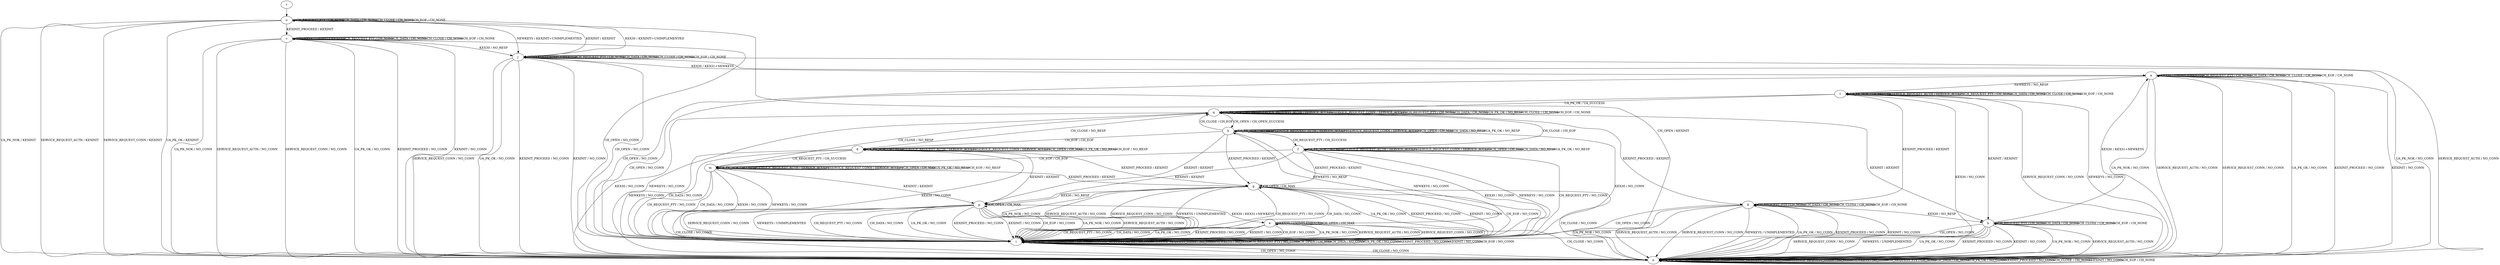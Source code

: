 digraph "" {
	graph ["Incoming time"=0.05938386917114258,
		"Outgoing time"=0.11591482162475586,
		Output="{'States': 18, 'Transitions': 222, 'Filename': '../results/ssh/DropBear-DropBear-z3-2.dot'}",
		Reference="{'States': 18, 'Transitions': 222, 'Filename': '../subjects/ssh/DropBear.dot'}",
		Solver=z3,
		Updated="{'States': 18, 'Transitions': 222, 'Filename': '../subjects/ssh/DropBear.dot'}",
		"f-measure"=1.0,
		precision=1.0,
		recall=1.0
	];
	a -> a	[key=0,
		label="KEX30 / UNIMPLEMENTED"];
	a -> a	[key=1,
		label="CH_REQUEST_PTY / CH_NONE"];
	a -> a	[key=2,
		label="CH_DATA / CH_NONE"];
	a -> a	[key=3,
		label="CH_CLOSE / CH_NONE"];
	a -> a	[key=4,
		label="CH_EOF / CH_NONE"];
	a -> i	[key=0,
		label="CH_OPEN / NO_CONN"];
	a -> l	[key=0,
		label="NEWKEYS / NO_RESP"];
	a -> n	[key=0,
		label="UA_PK_NOK / NO_CONN"];
	a -> n	[key=1,
		label="SERVICE_REQUEST_AUTH / NO_CONN"];
	a -> n	[key=2,
		label="SERVICE_REQUEST_CONN / NO_CONN"];
	a -> n	[key=3,
		label="UA_PK_OK / NO_CONN"];
	a -> n	[key=4,
		label="KEXINIT_PROCEED / NO_CONN"];
	a -> n	[key=5,
		label="KEXINIT / NO_CONN"];
	b -> a	[key=0,
		label="KEX30 / KEX31+NEWKEYS"];
	b -> b	[key=0,
		label="CH_REQUEST_PTY / CH_NONE"];
	b -> b	[key=1,
		label="CH_DATA / CH_NONE"];
	b -> b	[key=2,
		label="CH_CLOSE / CH_NONE"];
	b -> b	[key=3,
		label="CH_EOF / CH_NONE"];
	b -> i	[key=0,
		label="CH_OPEN / NO_CONN"];
	b -> n	[key=0,
		label="UA_PK_NOK / NO_CONN"];
	b -> n	[key=1,
		label="SERVICE_REQUEST_AUTH / NO_CONN"];
	b -> n	[key=2,
		label="SERVICE_REQUEST_CONN / NO_CONN"];
	b -> n	[key=3,
		label="NEWKEYS / UNIMPLEMENTED"];
	b -> n	[key=4,
		label="UA_PK_OK / NO_CONN"];
	b -> n	[key=5,
		label="KEXINIT_PROCEED / NO_CONN"];
	b -> n	[key=6,
		label="KEXINIT / NO_CONN"];
	c -> c	[key=0,
		label="NEWKEYS / UNIMPLEMENTED"];
	c -> c	[key=1,
		label="CH_REQUEST_PTY / CH_NONE"];
	c -> c	[key=2,
		label="CH_DATA / CH_NONE"];
	c -> c	[key=3,
		label="CH_CLOSE / CH_NONE"];
	c -> c	[key=4,
		label="CH_EOF / CH_NONE"];
	c -> i	[key=0,
		label="CH_OPEN / NO_CONN"];
	c -> j	[key=0,
		label="KEX30 / NO_RESP"];
	c -> n	[key=0,
		label="UA_PK_NOK / NO_CONN"];
	c -> n	[key=1,
		label="SERVICE_REQUEST_AUTH / NO_CONN"];
	c -> n	[key=2,
		label="SERVICE_REQUEST_CONN / NO_CONN"];
	c -> n	[key=3,
		label="UA_PK_OK / NO_CONN"];
	c -> n	[key=4,
		label="KEXINIT_PROCEED / NO_CONN"];
	c -> n	[key=5,
		label="KEXINIT / NO_CONN"];
	d -> d	[key=0,
		label="UA_PK_NOK / NO_RESP"];
	d -> d	[key=1,
		label="SERVICE_REQUEST_AUTH / SERVICE_ACCEPT"];
	d -> d	[key=2,
		label="SERVICE_REQUEST_CONN / SERVICE_ACCEPT"];
	d -> d	[key=3,
		label="CH_OPEN / CH_MAX"];
	d -> d	[key=4,
		label="UA_PK_OK / NO_RESP"];
	d -> d	[key=5,
		label="CH_EOF / NO_RESP"];
	d -> g	[key=0,
		label="KEXINIT_PROCEED / KEXINIT"];
	d -> i	[key=0,
		label="KEX30 / NO_CONN"];
	d -> i	[key=1,
		label="NEWKEYS / NO_CONN"];
	d -> i	[key=2,
		label="CH_DATA / NO_CONN"];
	d -> m	[key=0,
		label="CH_REQUEST_PTY / CH_SUCCESS"];
	d -> p	[key=0,
		label="KEXINIT / KEXINIT"];
	d -> q	[key=0,
		label="CH_CLOSE / NO_RESP"];
	e -> e	[key=0,
		label="KEX30 / UNIMPLEMENTED"];
	e -> e	[key=1,
		label="CH_OPEN / CH_MAX"];
	e -> h	[key=0,
		label="NEWKEYS / NO_RESP"];
	e -> i	[key=0,
		label="UA_PK_NOK / NO_CONN"];
	e -> i	[key=1,
		label="SERVICE_REQUEST_AUTH / NO_CONN"];
	e -> i	[key=2,
		label="SERVICE_REQUEST_CONN / NO_CONN"];
	e -> i	[key=3,
		label="CH_REQUEST_PTY / NO_CONN"];
	e -> i	[key=4,
		label="CH_DATA / NO_CONN"];
	e -> i	[key=5,
		label="UA_PK_OK / NO_CONN"];
	e -> i	[key=6,
		label="KEXINIT_PROCEED / NO_CONN"];
	e -> i	[key=7,
		label="KEXINIT / NO_CONN"];
	e -> i	[key=8,
		label="CH_EOF / NO_CONN"];
	e -> n	[key=0,
		label="CH_CLOSE / NO_CONN"];
	f -> f	[key=0,
		label="UA_PK_NOK / NO_RESP"];
	f -> f	[key=1,
		label="SERVICE_REQUEST_AUTH / SERVICE_ACCEPT"];
	f -> f	[key=2,
		label="SERVICE_REQUEST_CONN / SERVICE_ACCEPT"];
	f -> f	[key=3,
		label="CH_OPEN / CH_MAX"];
	f -> f	[key=4,
		label="CH_DATA / NO_RESP"];
	f -> f	[key=5,
		label="UA_PK_OK / NO_RESP"];
	f -> g	[key=0,
		label="KEXINIT_PROCEED / KEXINIT"];
	f -> i	[key=0,
		label="KEX30 / NO_CONN"];
	f -> i	[key=1,
		label="NEWKEYS / NO_CONN"];
	f -> i	[key=2,
		label="CH_REQUEST_PTY / NO_CONN"];
	f -> m	[key=0,
		label="CH_EOF / CH_EOF"];
	f -> p	[key=0,
		label="KEXINIT / KEXINIT"];
	f -> q	[key=0,
		label="CH_CLOSE / CH_EOF"];
	g -> g	[key=0,
		label="CH_OPEN / CH_MAX"];
	g -> i	[key=0,
		label="UA_PK_NOK / NO_CONN"];
	g -> i	[key=1,
		label="SERVICE_REQUEST_AUTH / NO_CONN"];
	g -> i	[key=2,
		label="SERVICE_REQUEST_CONN / NO_CONN"];
	g -> i	[key=3,
		label="NEWKEYS / UNIMPLEMENTED"];
	g -> i	[key=4,
		label="CH_REQUEST_PTY / NO_CONN"];
	g -> i	[key=5,
		label="CH_DATA / NO_CONN"];
	g -> i	[key=6,
		label="UA_PK_OK / NO_CONN"];
	g -> i	[key=7,
		label="KEXINIT_PROCEED / NO_CONN"];
	g -> i	[key=8,
		label="KEXINIT / NO_CONN"];
	g -> i	[key=9,
		label="CH_EOF / NO_CONN"];
	g -> n	[key=0,
		label="CH_CLOSE / NO_CONN"];
	g -> p	[key=0,
		label="KEX30 / NO_RESP"];
	h -> d	[key=0,
		label="CH_EOF / CH_EOF"];
	h -> f	[key=0,
		label="CH_REQUEST_PTY / CH_SUCCESS"];
	h -> g	[key=0,
		label="KEXINIT_PROCEED / KEXINIT"];
	h -> h	[key=0,
		label="UA_PK_NOK / NO_RESP"];
	h -> h	[key=1,
		label="SERVICE_REQUEST_AUTH / SERVICE_ACCEPT"];
	h -> h	[key=2,
		label="SERVICE_REQUEST_CONN / SERVICE_ACCEPT"];
	h -> h	[key=3,
		label="CH_OPEN / CH_MAX"];
	h -> h	[key=4,
		label="CH_DATA / NO_RESP"];
	h -> h	[key=5,
		label="UA_PK_OK / NO_RESP"];
	h -> i	[key=0,
		label="KEX30 / NO_CONN"];
	h -> i	[key=1,
		label="NEWKEYS / NO_CONN"];
	h -> p	[key=0,
		label="KEXINIT / KEXINIT"];
	h -> q	[key=0,
		label="CH_CLOSE / CH_EOF"];
	i -> i	[key=0,
		label="UA_PK_NOK / NO_CONN"];
	i -> i	[key=1,
		label="KEX30 / NO_CONN"];
	i -> i	[key=2,
		label="SERVICE_REQUEST_AUTH / NO_CONN"];
	i -> i	[key=3,
		label="SERVICE_REQUEST_CONN / NO_CONN"];
	i -> i	[key=4,
		label="NEWKEYS / NO_CONN"];
	i -> i	[key=5,
		label="CH_REQUEST_PTY / NO_CONN"];
	i -> i	[key=6,
		label="CH_OPEN / CH_MAX"];
	i -> i	[key=7,
		label="CH_DATA / NO_CONN"];
	i -> i	[key=8,
		label="UA_PK_OK / NO_CONN"];
	i -> i	[key=9,
		label="KEXINIT_PROCEED / NO_CONN"];
	i -> i	[key=10,
		label="KEXINIT / NO_CONN"];
	i -> i	[key=11,
		label="CH_EOF / NO_CONN"];
	i -> n	[key=0,
		label="CH_CLOSE / NO_CONN"];
	j -> a	[key=0,
		label="KEX30 / KEX31+NEWKEYS"];
	j -> i	[key=0,
		label="CH_OPEN / NO_CONN"];
	j -> j	[key=0,
		label="NEWKEYS / UNIMPLEMENTED"];
	j -> j	[key=1,
		label="CH_REQUEST_PTY / CH_NONE"];
	j -> j	[key=2,
		label="CH_DATA / CH_NONE"];
	j -> j	[key=3,
		label="CH_CLOSE / CH_NONE"];
	j -> j	[key=4,
		label="CH_EOF / CH_NONE"];
	j -> n	[key=0,
		label="UA_PK_NOK / NO_CONN"];
	j -> n	[key=1,
		label="SERVICE_REQUEST_AUTH / NO_CONN"];
	j -> n	[key=2,
		label="SERVICE_REQUEST_CONN / NO_CONN"];
	j -> n	[key=3,
		label="UA_PK_OK / NO_CONN"];
	j -> n	[key=4,
		label="KEXINIT_PROCEED / NO_CONN"];
	j -> n	[key=5,
		label="KEXINIT / NO_CONN"];
	k -> b	[key=0,
		label="KEX30 / NO_RESP"];
	k -> i	[key=0,
		label="CH_OPEN / NO_CONN"];
	k -> k	[key=0,
		label="CH_REQUEST_PTY / CH_NONE"];
	k -> k	[key=1,
		label="CH_DATA / CH_NONE"];
	k -> k	[key=2,
		label="CH_CLOSE / CH_NONE"];
	k -> k	[key=3,
		label="CH_EOF / CH_NONE"];
	k -> n	[key=0,
		label="UA_PK_NOK / NO_CONN"];
	k -> n	[key=1,
		label="SERVICE_REQUEST_AUTH / NO_CONN"];
	k -> n	[key=2,
		label="SERVICE_REQUEST_CONN / NO_CONN"];
	k -> n	[key=3,
		label="NEWKEYS / UNIMPLEMENTED"];
	k -> n	[key=4,
		label="UA_PK_OK / NO_CONN"];
	k -> n	[key=5,
		label="KEXINIT_PROCEED / NO_CONN"];
	k -> n	[key=6,
		label="KEXINIT / NO_CONN"];
	l -> b	[key=0,
		label="KEXINIT / KEXINIT"];
	l -> i	[key=0,
		label="CH_OPEN / NO_CONN"];
	l -> k	[key=0,
		label="KEXINIT_PROCEED / KEXINIT"];
	l -> l	[key=0,
		label="UA_PK_NOK / UA_FAILURE"];
	l -> l	[key=1,
		label="SERVICE_REQUEST_AUTH / SERVICE_ACCEPT"];
	l -> l	[key=2,
		label="CH_REQUEST_PTY / CH_NONE"];
	l -> l	[key=3,
		label="CH_DATA / CH_NONE"];
	l -> l	[key=4,
		label="CH_CLOSE / CH_NONE"];
	l -> l	[key=5,
		label="CH_EOF / CH_NONE"];
	l -> n	[key=0,
		label="KEX30 / NO_CONN"];
	l -> n	[key=1,
		label="SERVICE_REQUEST_CONN / NO_CONN"];
	l -> n	[key=2,
		label="NEWKEYS / NO_CONN"];
	l -> q	[key=0,
		label="UA_PK_OK / UA_SUCCESS"];
	m -> g	[key=0,
		label="KEXINIT_PROCEED / KEXINIT"];
	m -> i	[key=0,
		label="KEX30 / NO_CONN"];
	m -> i	[key=1,
		label="NEWKEYS / NO_CONN"];
	m -> i	[key=2,
		label="CH_REQUEST_PTY / NO_CONN"];
	m -> i	[key=3,
		label="CH_DATA / NO_CONN"];
	m -> m	[key=0,
		label="UA_PK_NOK / NO_RESP"];
	m -> m	[key=1,
		label="SERVICE_REQUEST_AUTH / SERVICE_ACCEPT"];
	m -> m	[key=2,
		label="SERVICE_REQUEST_CONN / SERVICE_ACCEPT"];
	m -> m	[key=3,
		label="CH_OPEN / CH_MAX"];
	m -> m	[key=4,
		label="UA_PK_OK / NO_RESP"];
	m -> m	[key=5,
		label="CH_EOF / NO_RESP"];
	m -> p	[key=0,
		label="KEXINIT / KEXINIT"];
	m -> q	[key=0,
		label="CH_CLOSE / NO_RESP"];
	n -> i	[key=0,
		label="CH_OPEN / NO_CONN"];
	n -> n	[key=0,
		label="UA_PK_NOK / NO_CONN"];
	n -> n	[key=1,
		label="KEX30 / NO_CONN"];
	n -> n	[key=2,
		label="SERVICE_REQUEST_AUTH / NO_CONN"];
	n -> n	[key=3,
		label="SERVICE_REQUEST_CONN / NO_CONN"];
	n -> n	[key=4,
		label="NEWKEYS / NO_CONN"];
	n -> n	[key=5,
		label="CH_REQUEST_PTY / CH_NONE"];
	n -> n	[key=6,
		label="CH_DATA / CH_NONE"];
	n -> n	[key=7,
		label="UA_PK_OK / NO_CONN"];
	n -> n	[key=8,
		label="KEXINIT_PROCEED / NO_CONN"];
	n -> n	[key=9,
		label="CH_CLOSE / CH_NONE"];
	n -> n	[key=10,
		label="KEXINIT / NO_CONN"];
	n -> n	[key=11,
		label="CH_EOF / CH_NONE"];
	o -> c	[key=0,
		label="KEXINIT_PROCEED / KEXINIT"];
	o -> i	[key=0,
		label="CH_OPEN / KEXINIT"];
	o -> j	[key=0,
		label="KEX30 / KEXINIT+UNIMPLEMENTED"];
	o -> j	[key=1,
		label="NEWKEYS / KEXINIT+UNIMPLEMENTED"];
	o -> j	[key=2,
		label="KEXINIT / KEXINIT"];
	o -> n	[key=0,
		label="UA_PK_NOK / KEXINIT"];
	o -> n	[key=1,
		label="SERVICE_REQUEST_AUTH / KEXINIT"];
	o -> n	[key=2,
		label="SERVICE_REQUEST_CONN / KEXINIT"];
	o -> n	[key=3,
		label="UA_PK_OK / KEXINIT"];
	o -> o	[key=0,
		label="CH_REQUEST_PTY / CH_NONE"];
	o -> o	[key=1,
		label="CH_DATA / CH_NONE"];
	o -> o	[key=2,
		label="CH_CLOSE / CH_NONE"];
	o -> o	[key=3,
		label="CH_EOF / CH_NONE"];
	p -> e	[key=0,
		label="KEX30 / KEX31+NEWKEYS"];
	p -> i	[key=0,
		label="UA_PK_NOK / NO_CONN"];
	p -> i	[key=1,
		label="SERVICE_REQUEST_AUTH / NO_CONN"];
	p -> i	[key=2,
		label="SERVICE_REQUEST_CONN / NO_CONN"];
	p -> i	[key=3,
		label="NEWKEYS / UNIMPLEMENTED"];
	p -> i	[key=4,
		label="CH_REQUEST_PTY / NO_CONN"];
	p -> i	[key=5,
		label="CH_DATA / NO_CONN"];
	p -> i	[key=6,
		label="UA_PK_OK / NO_CONN"];
	p -> i	[key=7,
		label="KEXINIT_PROCEED / NO_CONN"];
	p -> i	[key=8,
		label="KEXINIT / NO_CONN"];
	p -> i	[key=9,
		label="CH_EOF / NO_CONN"];
	p -> n	[key=0,
		label="CH_CLOSE / NO_CONN"];
	p -> p	[key=0,
		label="CH_OPEN / CH_MAX"];
	q -> b	[key=0,
		label="KEXINIT / KEXINIT"];
	q -> h	[key=0,
		label="CH_OPEN / CH_OPEN_SUCCESS"];
	q -> k	[key=0,
		label="KEXINIT_PROCEED / KEXINIT"];
	q -> n	[key=0,
		label="KEX30 / NO_CONN"];
	q -> n	[key=1,
		label="NEWKEYS / NO_CONN"];
	q -> q	[key=0,
		label="UA_PK_NOK / NO_RESP"];
	q -> q	[key=1,
		label="SERVICE_REQUEST_AUTH / SERVICE_ACCEPT"];
	q -> q	[key=2,
		label="SERVICE_REQUEST_CONN / SERVICE_ACCEPT"];
	q -> q	[key=3,
		label="CH_REQUEST_PTY / CH_NONE"];
	q -> q	[key=4,
		label="CH_DATA / CH_NONE"];
	q -> q	[key=5,
		label="UA_PK_OK / NO_RESP"];
	q -> q	[key=6,
		label="CH_CLOSE / CH_NONE"];
	q -> q	[key=7,
		label="CH_EOF / CH_NONE"];
	r -> o	[key=0];
}
